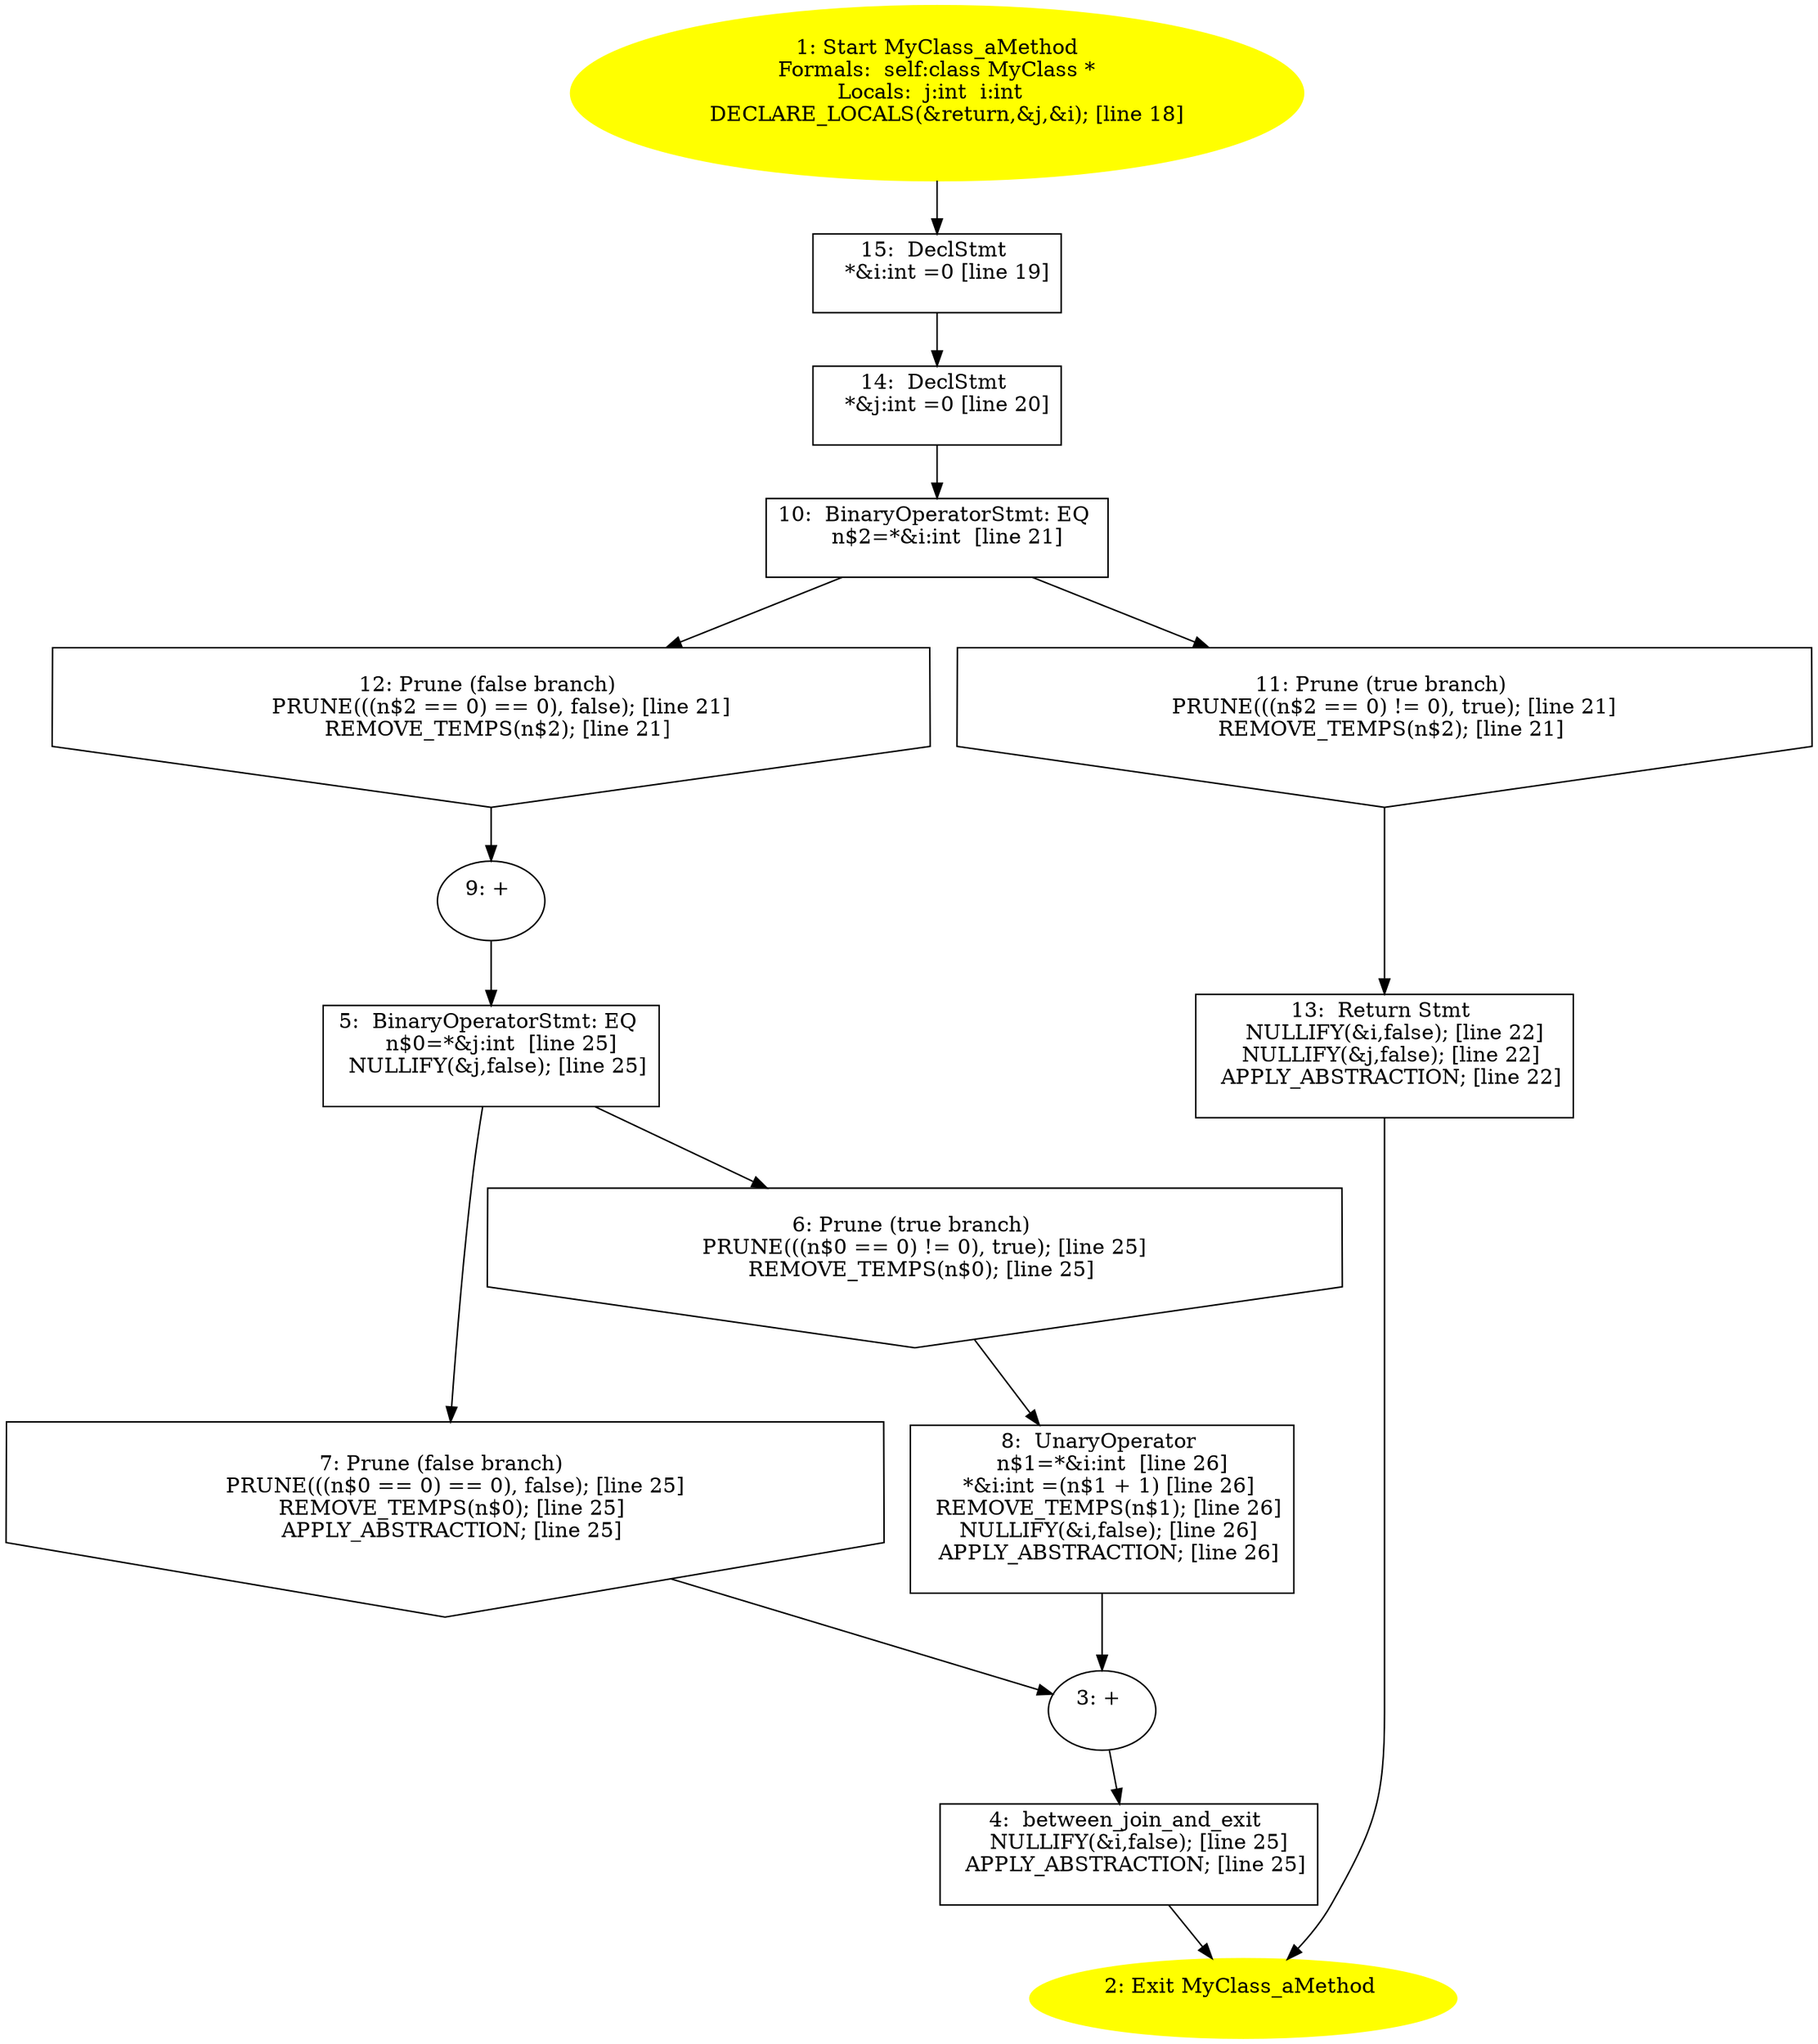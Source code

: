 digraph iCFG {
15 [label="15:  DeclStmt \n   *&i:int =0 [line 19]\n " shape="box"]
	

	 15 -> 14 ;
14 [label="14:  DeclStmt \n   *&j:int =0 [line 20]\n " shape="box"]
	

	 14 -> 10 ;
13 [label="13:  Return Stmt \n   NULLIFY(&i,false); [line 22]\n  NULLIFY(&j,false); [line 22]\n  APPLY_ABSTRACTION; [line 22]\n " shape="box"]
	

	 13 -> 2 ;
12 [label="12: Prune (false branch) \n   PRUNE(((n$2 == 0) == 0), false); [line 21]\n  REMOVE_TEMPS(n$2); [line 21]\n " shape="invhouse"]
	

	 12 -> 9 ;
11 [label="11: Prune (true branch) \n   PRUNE(((n$2 == 0) != 0), true); [line 21]\n  REMOVE_TEMPS(n$2); [line 21]\n " shape="invhouse"]
	

	 11 -> 13 ;
10 [label="10:  BinaryOperatorStmt: EQ \n   n$2=*&i:int  [line 21]\n " shape="box"]
	

	 10 -> 11 ;
	 10 -> 12 ;
9 [label="9: + \n  " ]
	

	 9 -> 5 ;
8 [label="8:  UnaryOperator \n   n$1=*&i:int  [line 26]\n  *&i:int =(n$1 + 1) [line 26]\n  REMOVE_TEMPS(n$1); [line 26]\n  NULLIFY(&i,false); [line 26]\n  APPLY_ABSTRACTION; [line 26]\n " shape="box"]
	

	 8 -> 3 ;
7 [label="7: Prune (false branch) \n   PRUNE(((n$0 == 0) == 0), false); [line 25]\n  REMOVE_TEMPS(n$0); [line 25]\n  APPLY_ABSTRACTION; [line 25]\n " shape="invhouse"]
	

	 7 -> 3 ;
6 [label="6: Prune (true branch) \n   PRUNE(((n$0 == 0) != 0), true); [line 25]\n  REMOVE_TEMPS(n$0); [line 25]\n " shape="invhouse"]
	

	 6 -> 8 ;
5 [label="5:  BinaryOperatorStmt: EQ \n   n$0=*&j:int  [line 25]\n  NULLIFY(&j,false); [line 25]\n " shape="box"]
	

	 5 -> 6 ;
	 5 -> 7 ;
4 [label="4:  between_join_and_exit \n   NULLIFY(&i,false); [line 25]\n  APPLY_ABSTRACTION; [line 25]\n " shape="box"]
	

	 4 -> 2 ;
3 [label="3: + \n  " ]
	

	 3 -> 4 ;
2 [label="2: Exit MyClass_aMethod \n  " color=yellow style=filled]
	

1 [label="1: Start MyClass_aMethod\nFormals:  self:class MyClass *\nLocals:  j:int  i:int  \n   DECLARE_LOCALS(&return,&j,&i); [line 18]\n " color=yellow style=filled]
	

	 1 -> 15 ;
}
